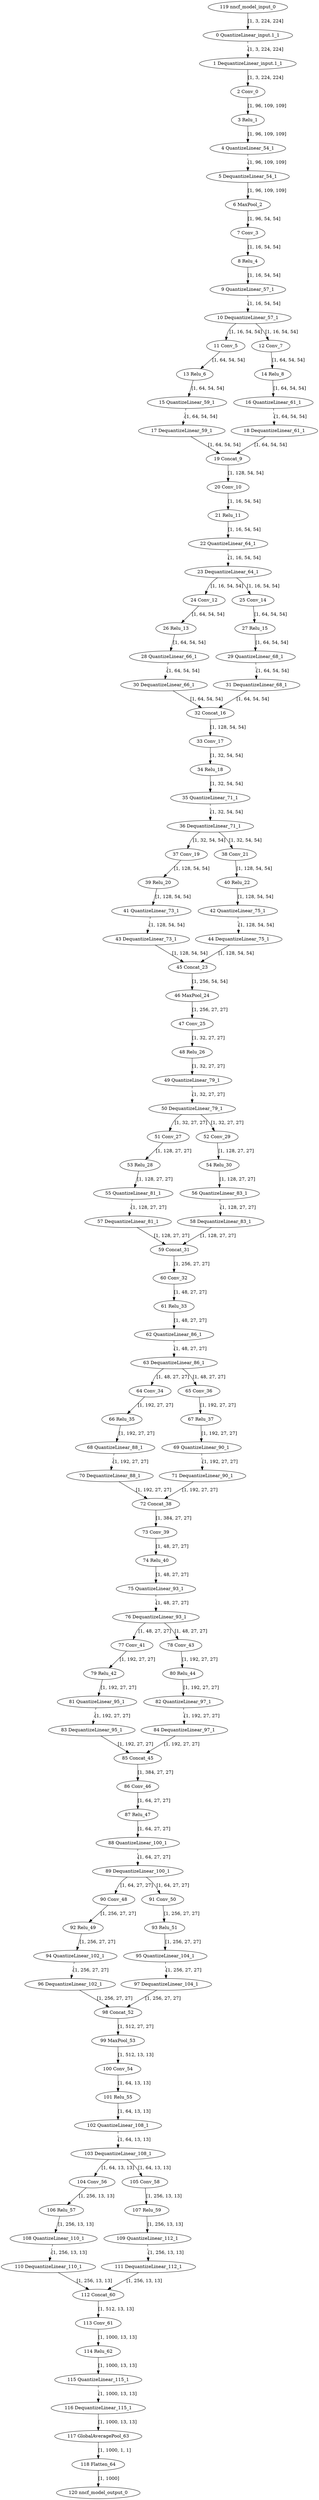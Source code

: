strict digraph  {
"0 QuantizeLinear_input.1_1" [id=0, type=QuantizeLinear];
"1 DequantizeLinear_input.1_1" [id=1, type=DequantizeLinear];
"2 Conv_0" [id=2, type=Conv];
"3 Relu_1" [id=3, type=Relu];
"4 QuantizeLinear_54_1" [id=4, type=QuantizeLinear];
"5 DequantizeLinear_54_1" [id=5, type=DequantizeLinear];
"6 MaxPool_2" [id=6, type=MaxPool];
"7 Conv_3" [id=7, type=Conv];
"8 Relu_4" [id=8, type=Relu];
"9 QuantizeLinear_57_1" [id=9, type=QuantizeLinear];
"10 DequantizeLinear_57_1" [id=10, type=DequantizeLinear];
"11 Conv_5" [id=11, type=Conv];
"12 Conv_7" [id=12, type=Conv];
"13 Relu_6" [id=13, type=Relu];
"14 Relu_8" [id=14, type=Relu];
"15 QuantizeLinear_59_1" [id=15, type=QuantizeLinear];
"16 QuantizeLinear_61_1" [id=16, type=QuantizeLinear];
"17 DequantizeLinear_59_1" [id=17, type=DequantizeLinear];
"18 DequantizeLinear_61_1" [id=18, type=DequantizeLinear];
"19 Concat_9" [id=19, type=Concat];
"20 Conv_10" [id=20, type=Conv];
"21 Relu_11" [id=21, type=Relu];
"22 QuantizeLinear_64_1" [id=22, type=QuantizeLinear];
"23 DequantizeLinear_64_1" [id=23, type=DequantizeLinear];
"24 Conv_12" [id=24, type=Conv];
"25 Conv_14" [id=25, type=Conv];
"26 Relu_13" [id=26, type=Relu];
"27 Relu_15" [id=27, type=Relu];
"28 QuantizeLinear_66_1" [id=28, type=QuantizeLinear];
"29 QuantizeLinear_68_1" [id=29, type=QuantizeLinear];
"30 DequantizeLinear_66_1" [id=30, type=DequantizeLinear];
"31 DequantizeLinear_68_1" [id=31, type=DequantizeLinear];
"32 Concat_16" [id=32, type=Concat];
"33 Conv_17" [id=33, type=Conv];
"34 Relu_18" [id=34, type=Relu];
"35 QuantizeLinear_71_1" [id=35, type=QuantizeLinear];
"36 DequantizeLinear_71_1" [id=36, type=DequantizeLinear];
"37 Conv_19" [id=37, type=Conv];
"38 Conv_21" [id=38, type=Conv];
"39 Relu_20" [id=39, type=Relu];
"40 Relu_22" [id=40, type=Relu];
"41 QuantizeLinear_73_1" [id=41, type=QuantizeLinear];
"42 QuantizeLinear_75_1" [id=42, type=QuantizeLinear];
"43 DequantizeLinear_73_1" [id=43, type=DequantizeLinear];
"44 DequantizeLinear_75_1" [id=44, type=DequantizeLinear];
"45 Concat_23" [id=45, type=Concat];
"46 MaxPool_24" [id=46, type=MaxPool];
"47 Conv_25" [id=47, type=Conv];
"48 Relu_26" [id=48, type=Relu];
"49 QuantizeLinear_79_1" [id=49, type=QuantizeLinear];
"50 DequantizeLinear_79_1" [id=50, type=DequantizeLinear];
"51 Conv_27" [id=51, type=Conv];
"52 Conv_29" [id=52, type=Conv];
"53 Relu_28" [id=53, type=Relu];
"54 Relu_30" [id=54, type=Relu];
"55 QuantizeLinear_81_1" [id=55, type=QuantizeLinear];
"56 QuantizeLinear_83_1" [id=56, type=QuantizeLinear];
"57 DequantizeLinear_81_1" [id=57, type=DequantizeLinear];
"58 DequantizeLinear_83_1" [id=58, type=DequantizeLinear];
"59 Concat_31" [id=59, type=Concat];
"60 Conv_32" [id=60, type=Conv];
"61 Relu_33" [id=61, type=Relu];
"62 QuantizeLinear_86_1" [id=62, type=QuantizeLinear];
"63 DequantizeLinear_86_1" [id=63, type=DequantizeLinear];
"64 Conv_34" [id=64, type=Conv];
"65 Conv_36" [id=65, type=Conv];
"66 Relu_35" [id=66, type=Relu];
"67 Relu_37" [id=67, type=Relu];
"68 QuantizeLinear_88_1" [id=68, type=QuantizeLinear];
"69 QuantizeLinear_90_1" [id=69, type=QuantizeLinear];
"70 DequantizeLinear_88_1" [id=70, type=DequantizeLinear];
"71 DequantizeLinear_90_1" [id=71, type=DequantizeLinear];
"72 Concat_38" [id=72, type=Concat];
"73 Conv_39" [id=73, type=Conv];
"74 Relu_40" [id=74, type=Relu];
"75 QuantizeLinear_93_1" [id=75, type=QuantizeLinear];
"76 DequantizeLinear_93_1" [id=76, type=DequantizeLinear];
"77 Conv_41" [id=77, type=Conv];
"78 Conv_43" [id=78, type=Conv];
"79 Relu_42" [id=79, type=Relu];
"80 Relu_44" [id=80, type=Relu];
"81 QuantizeLinear_95_1" [id=81, type=QuantizeLinear];
"82 QuantizeLinear_97_1" [id=82, type=QuantizeLinear];
"83 DequantizeLinear_95_1" [id=83, type=DequantizeLinear];
"84 DequantizeLinear_97_1" [id=84, type=DequantizeLinear];
"85 Concat_45" [id=85, type=Concat];
"86 Conv_46" [id=86, type=Conv];
"87 Relu_47" [id=87, type=Relu];
"88 QuantizeLinear_100_1" [id=88, type=QuantizeLinear];
"89 DequantizeLinear_100_1" [id=89, type=DequantizeLinear];
"90 Conv_48" [id=90, type=Conv];
"91 Conv_50" [id=91, type=Conv];
"92 Relu_49" [id=92, type=Relu];
"93 Relu_51" [id=93, type=Relu];
"94 QuantizeLinear_102_1" [id=94, type=QuantizeLinear];
"95 QuantizeLinear_104_1" [id=95, type=QuantizeLinear];
"96 DequantizeLinear_102_1" [id=96, type=DequantizeLinear];
"97 DequantizeLinear_104_1" [id=97, type=DequantizeLinear];
"98 Concat_52" [id=98, type=Concat];
"99 MaxPool_53" [id=99, type=MaxPool];
"100 Conv_54" [id=100, type=Conv];
"101 Relu_55" [id=101, type=Relu];
"102 QuantizeLinear_108_1" [id=102, type=QuantizeLinear];
"103 DequantizeLinear_108_1" [id=103, type=DequantizeLinear];
"104 Conv_56" [id=104, type=Conv];
"105 Conv_58" [id=105, type=Conv];
"106 Relu_57" [id=106, type=Relu];
"107 Relu_59" [id=107, type=Relu];
"108 QuantizeLinear_110_1" [id=108, type=QuantizeLinear];
"109 QuantizeLinear_112_1" [id=109, type=QuantizeLinear];
"110 DequantizeLinear_110_1" [id=110, type=DequantizeLinear];
"111 DequantizeLinear_112_1" [id=111, type=DequantizeLinear];
"112 Concat_60" [id=112, type=Concat];
"113 Conv_61" [id=113, type=Conv];
"114 Relu_62" [id=114, type=Relu];
"115 QuantizeLinear_115_1" [id=115, type=QuantizeLinear];
"116 DequantizeLinear_115_1" [id=116, type=DequantizeLinear];
"117 GlobalAveragePool_63" [id=117, type=GlobalAveragePool];
"118 Flatten_64" [id=118, type=Flatten];
"119 nncf_model_input_0" [id=119, type=nncf_model_input];
"120 nncf_model_output_0" [id=120, type=nncf_model_output];
"0 QuantizeLinear_input.1_1" -> "1 DequantizeLinear_input.1_1"  [label="[1, 3, 224, 224]", style=dashed];
"1 DequantizeLinear_input.1_1" -> "2 Conv_0"  [label="[1, 3, 224, 224]", style=solid];
"2 Conv_0" -> "3 Relu_1"  [label="[1, 96, 109, 109]", style=solid];
"3 Relu_1" -> "4 QuantizeLinear_54_1"  [label="[1, 96, 109, 109]", style=solid];
"4 QuantizeLinear_54_1" -> "5 DequantizeLinear_54_1"  [label="[1, 96, 109, 109]", style=dashed];
"5 DequantizeLinear_54_1" -> "6 MaxPool_2"  [label="[1, 96, 109, 109]", style=solid];
"6 MaxPool_2" -> "7 Conv_3"  [label="[1, 96, 54, 54]", style=solid];
"7 Conv_3" -> "8 Relu_4"  [label="[1, 16, 54, 54]", style=solid];
"8 Relu_4" -> "9 QuantizeLinear_57_1"  [label="[1, 16, 54, 54]", style=solid];
"9 QuantizeLinear_57_1" -> "10 DequantizeLinear_57_1"  [label="[1, 16, 54, 54]", style=dashed];
"10 DequantizeLinear_57_1" -> "11 Conv_5"  [label="[1, 16, 54, 54]", style=solid];
"10 DequantizeLinear_57_1" -> "12 Conv_7"  [label="[1, 16, 54, 54]", style=solid];
"11 Conv_5" -> "13 Relu_6"  [label="[1, 64, 54, 54]", style=solid];
"12 Conv_7" -> "14 Relu_8"  [label="[1, 64, 54, 54]", style=solid];
"13 Relu_6" -> "15 QuantizeLinear_59_1"  [label="[1, 64, 54, 54]", style=solid];
"14 Relu_8" -> "16 QuantizeLinear_61_1"  [label="[1, 64, 54, 54]", style=solid];
"15 QuantizeLinear_59_1" -> "17 DequantizeLinear_59_1"  [label="[1, 64, 54, 54]", style=dashed];
"16 QuantizeLinear_61_1" -> "18 DequantizeLinear_61_1"  [label="[1, 64, 54, 54]", style=dashed];
"17 DequantizeLinear_59_1" -> "19 Concat_9"  [label="[1, 64, 54, 54]", style=solid];
"18 DequantizeLinear_61_1" -> "19 Concat_9"  [label="[1, 64, 54, 54]", style=solid];
"19 Concat_9" -> "20 Conv_10"  [label="[1, 128, 54, 54]", style=solid];
"20 Conv_10" -> "21 Relu_11"  [label="[1, 16, 54, 54]", style=solid];
"21 Relu_11" -> "22 QuantizeLinear_64_1"  [label="[1, 16, 54, 54]", style=solid];
"22 QuantizeLinear_64_1" -> "23 DequantizeLinear_64_1"  [label="[1, 16, 54, 54]", style=dashed];
"23 DequantizeLinear_64_1" -> "24 Conv_12"  [label="[1, 16, 54, 54]", style=solid];
"23 DequantizeLinear_64_1" -> "25 Conv_14"  [label="[1, 16, 54, 54]", style=solid];
"24 Conv_12" -> "26 Relu_13"  [label="[1, 64, 54, 54]", style=solid];
"25 Conv_14" -> "27 Relu_15"  [label="[1, 64, 54, 54]", style=solid];
"26 Relu_13" -> "28 QuantizeLinear_66_1"  [label="[1, 64, 54, 54]", style=solid];
"27 Relu_15" -> "29 QuantizeLinear_68_1"  [label="[1, 64, 54, 54]", style=solid];
"28 QuantizeLinear_66_1" -> "30 DequantizeLinear_66_1"  [label="[1, 64, 54, 54]", style=dashed];
"29 QuantizeLinear_68_1" -> "31 DequantizeLinear_68_1"  [label="[1, 64, 54, 54]", style=dashed];
"30 DequantizeLinear_66_1" -> "32 Concat_16"  [label="[1, 64, 54, 54]", style=solid];
"31 DequantizeLinear_68_1" -> "32 Concat_16"  [label="[1, 64, 54, 54]", style=solid];
"32 Concat_16" -> "33 Conv_17"  [label="[1, 128, 54, 54]", style=solid];
"33 Conv_17" -> "34 Relu_18"  [label="[1, 32, 54, 54]", style=solid];
"34 Relu_18" -> "35 QuantizeLinear_71_1"  [label="[1, 32, 54, 54]", style=solid];
"35 QuantizeLinear_71_1" -> "36 DequantizeLinear_71_1"  [label="[1, 32, 54, 54]", style=dashed];
"36 DequantizeLinear_71_1" -> "37 Conv_19"  [label="[1, 32, 54, 54]", style=solid];
"36 DequantizeLinear_71_1" -> "38 Conv_21"  [label="[1, 32, 54, 54]", style=solid];
"37 Conv_19" -> "39 Relu_20"  [label="[1, 128, 54, 54]", style=solid];
"38 Conv_21" -> "40 Relu_22"  [label="[1, 128, 54, 54]", style=solid];
"39 Relu_20" -> "41 QuantizeLinear_73_1"  [label="[1, 128, 54, 54]", style=solid];
"40 Relu_22" -> "42 QuantizeLinear_75_1"  [label="[1, 128, 54, 54]", style=solid];
"41 QuantizeLinear_73_1" -> "43 DequantizeLinear_73_1"  [label="[1, 128, 54, 54]", style=dashed];
"42 QuantizeLinear_75_1" -> "44 DequantizeLinear_75_1"  [label="[1, 128, 54, 54]", style=dashed];
"43 DequantizeLinear_73_1" -> "45 Concat_23"  [label="[1, 128, 54, 54]", style=solid];
"44 DequantizeLinear_75_1" -> "45 Concat_23"  [label="[1, 128, 54, 54]", style=solid];
"45 Concat_23" -> "46 MaxPool_24"  [label="[1, 256, 54, 54]", style=solid];
"46 MaxPool_24" -> "47 Conv_25"  [label="[1, 256, 27, 27]", style=solid];
"47 Conv_25" -> "48 Relu_26"  [label="[1, 32, 27, 27]", style=solid];
"48 Relu_26" -> "49 QuantizeLinear_79_1"  [label="[1, 32, 27, 27]", style=solid];
"49 QuantizeLinear_79_1" -> "50 DequantizeLinear_79_1"  [label="[1, 32, 27, 27]", style=dashed];
"50 DequantizeLinear_79_1" -> "51 Conv_27"  [label="[1, 32, 27, 27]", style=solid];
"50 DequantizeLinear_79_1" -> "52 Conv_29"  [label="[1, 32, 27, 27]", style=solid];
"51 Conv_27" -> "53 Relu_28"  [label="[1, 128, 27, 27]", style=solid];
"52 Conv_29" -> "54 Relu_30"  [label="[1, 128, 27, 27]", style=solid];
"53 Relu_28" -> "55 QuantizeLinear_81_1"  [label="[1, 128, 27, 27]", style=solid];
"54 Relu_30" -> "56 QuantizeLinear_83_1"  [label="[1, 128, 27, 27]", style=solid];
"55 QuantizeLinear_81_1" -> "57 DequantizeLinear_81_1"  [label="[1, 128, 27, 27]", style=dashed];
"56 QuantizeLinear_83_1" -> "58 DequantizeLinear_83_1"  [label="[1, 128, 27, 27]", style=dashed];
"57 DequantizeLinear_81_1" -> "59 Concat_31"  [label="[1, 128, 27, 27]", style=solid];
"58 DequantizeLinear_83_1" -> "59 Concat_31"  [label="[1, 128, 27, 27]", style=solid];
"59 Concat_31" -> "60 Conv_32"  [label="[1, 256, 27, 27]", style=solid];
"60 Conv_32" -> "61 Relu_33"  [label="[1, 48, 27, 27]", style=solid];
"61 Relu_33" -> "62 QuantizeLinear_86_1"  [label="[1, 48, 27, 27]", style=solid];
"62 QuantizeLinear_86_1" -> "63 DequantizeLinear_86_1"  [label="[1, 48, 27, 27]", style=dashed];
"63 DequantizeLinear_86_1" -> "64 Conv_34"  [label="[1, 48, 27, 27]", style=solid];
"63 DequantizeLinear_86_1" -> "65 Conv_36"  [label="[1, 48, 27, 27]", style=solid];
"64 Conv_34" -> "66 Relu_35"  [label="[1, 192, 27, 27]", style=solid];
"65 Conv_36" -> "67 Relu_37"  [label="[1, 192, 27, 27]", style=solid];
"66 Relu_35" -> "68 QuantizeLinear_88_1"  [label="[1, 192, 27, 27]", style=solid];
"67 Relu_37" -> "69 QuantizeLinear_90_1"  [label="[1, 192, 27, 27]", style=solid];
"68 QuantizeLinear_88_1" -> "70 DequantizeLinear_88_1"  [label="[1, 192, 27, 27]", style=dashed];
"69 QuantizeLinear_90_1" -> "71 DequantizeLinear_90_1"  [label="[1, 192, 27, 27]", style=dashed];
"70 DequantizeLinear_88_1" -> "72 Concat_38"  [label="[1, 192, 27, 27]", style=solid];
"71 DequantizeLinear_90_1" -> "72 Concat_38"  [label="[1, 192, 27, 27]", style=solid];
"72 Concat_38" -> "73 Conv_39"  [label="[1, 384, 27, 27]", style=solid];
"73 Conv_39" -> "74 Relu_40"  [label="[1, 48, 27, 27]", style=solid];
"74 Relu_40" -> "75 QuantizeLinear_93_1"  [label="[1, 48, 27, 27]", style=solid];
"75 QuantizeLinear_93_1" -> "76 DequantizeLinear_93_1"  [label="[1, 48, 27, 27]", style=dashed];
"76 DequantizeLinear_93_1" -> "77 Conv_41"  [label="[1, 48, 27, 27]", style=solid];
"76 DequantizeLinear_93_1" -> "78 Conv_43"  [label="[1, 48, 27, 27]", style=solid];
"77 Conv_41" -> "79 Relu_42"  [label="[1, 192, 27, 27]", style=solid];
"78 Conv_43" -> "80 Relu_44"  [label="[1, 192, 27, 27]", style=solid];
"79 Relu_42" -> "81 QuantizeLinear_95_1"  [label="[1, 192, 27, 27]", style=solid];
"80 Relu_44" -> "82 QuantizeLinear_97_1"  [label="[1, 192, 27, 27]", style=solid];
"81 QuantizeLinear_95_1" -> "83 DequantizeLinear_95_1"  [label="[1, 192, 27, 27]", style=dashed];
"82 QuantizeLinear_97_1" -> "84 DequantizeLinear_97_1"  [label="[1, 192, 27, 27]", style=dashed];
"83 DequantizeLinear_95_1" -> "85 Concat_45"  [label="[1, 192, 27, 27]", style=solid];
"84 DequantizeLinear_97_1" -> "85 Concat_45"  [label="[1, 192, 27, 27]", style=solid];
"85 Concat_45" -> "86 Conv_46"  [label="[1, 384, 27, 27]", style=solid];
"86 Conv_46" -> "87 Relu_47"  [label="[1, 64, 27, 27]", style=solid];
"87 Relu_47" -> "88 QuantizeLinear_100_1"  [label="[1, 64, 27, 27]", style=solid];
"88 QuantizeLinear_100_1" -> "89 DequantizeLinear_100_1"  [label="[1, 64, 27, 27]", style=dashed];
"89 DequantizeLinear_100_1" -> "90 Conv_48"  [label="[1, 64, 27, 27]", style=solid];
"89 DequantizeLinear_100_1" -> "91 Conv_50"  [label="[1, 64, 27, 27]", style=solid];
"90 Conv_48" -> "92 Relu_49"  [label="[1, 256, 27, 27]", style=solid];
"91 Conv_50" -> "93 Relu_51"  [label="[1, 256, 27, 27]", style=solid];
"92 Relu_49" -> "94 QuantizeLinear_102_1"  [label="[1, 256, 27, 27]", style=solid];
"93 Relu_51" -> "95 QuantizeLinear_104_1"  [label="[1, 256, 27, 27]", style=solid];
"94 QuantizeLinear_102_1" -> "96 DequantizeLinear_102_1"  [label="[1, 256, 27, 27]", style=dashed];
"95 QuantizeLinear_104_1" -> "97 DequantizeLinear_104_1"  [label="[1, 256, 27, 27]", style=dashed];
"96 DequantizeLinear_102_1" -> "98 Concat_52"  [label="[1, 256, 27, 27]", style=solid];
"97 DequantizeLinear_104_1" -> "98 Concat_52"  [label="[1, 256, 27, 27]", style=solid];
"98 Concat_52" -> "99 MaxPool_53"  [label="[1, 512, 27, 27]", style=solid];
"99 MaxPool_53" -> "100 Conv_54"  [label="[1, 512, 13, 13]", style=solid];
"100 Conv_54" -> "101 Relu_55"  [label="[1, 64, 13, 13]", style=solid];
"101 Relu_55" -> "102 QuantizeLinear_108_1"  [label="[1, 64, 13, 13]", style=solid];
"102 QuantizeLinear_108_1" -> "103 DequantizeLinear_108_1"  [label="[1, 64, 13, 13]", style=dashed];
"103 DequantizeLinear_108_1" -> "104 Conv_56"  [label="[1, 64, 13, 13]", style=solid];
"103 DequantizeLinear_108_1" -> "105 Conv_58"  [label="[1, 64, 13, 13]", style=solid];
"104 Conv_56" -> "106 Relu_57"  [label="[1, 256, 13, 13]", style=solid];
"105 Conv_58" -> "107 Relu_59"  [label="[1, 256, 13, 13]", style=solid];
"106 Relu_57" -> "108 QuantizeLinear_110_1"  [label="[1, 256, 13, 13]", style=solid];
"107 Relu_59" -> "109 QuantizeLinear_112_1"  [label="[1, 256, 13, 13]", style=solid];
"108 QuantizeLinear_110_1" -> "110 DequantizeLinear_110_1"  [label="[1, 256, 13, 13]", style=dashed];
"109 QuantizeLinear_112_1" -> "111 DequantizeLinear_112_1"  [label="[1, 256, 13, 13]", style=dashed];
"110 DequantizeLinear_110_1" -> "112 Concat_60"  [label="[1, 256, 13, 13]", style=solid];
"111 DequantizeLinear_112_1" -> "112 Concat_60"  [label="[1, 256, 13, 13]", style=solid];
"112 Concat_60" -> "113 Conv_61"  [label="[1, 512, 13, 13]", style=solid];
"113 Conv_61" -> "114 Relu_62"  [label="[1, 1000, 13, 13]", style=solid];
"114 Relu_62" -> "115 QuantizeLinear_115_1"  [label="[1, 1000, 13, 13]", style=solid];
"115 QuantizeLinear_115_1" -> "116 DequantizeLinear_115_1"  [label="[1, 1000, 13, 13]", style=dashed];
"116 DequantizeLinear_115_1" -> "117 GlobalAveragePool_63"  [label="[1, 1000, 13, 13]", style=solid];
"117 GlobalAveragePool_63" -> "118 Flatten_64"  [label="[1, 1000, 1, 1]", style=solid];
"118 Flatten_64" -> "120 nncf_model_output_0"  [label="[1, 1000]", style=solid];
"119 nncf_model_input_0" -> "0 QuantizeLinear_input.1_1"  [label="[1, 3, 224, 224]", style=solid];
}
